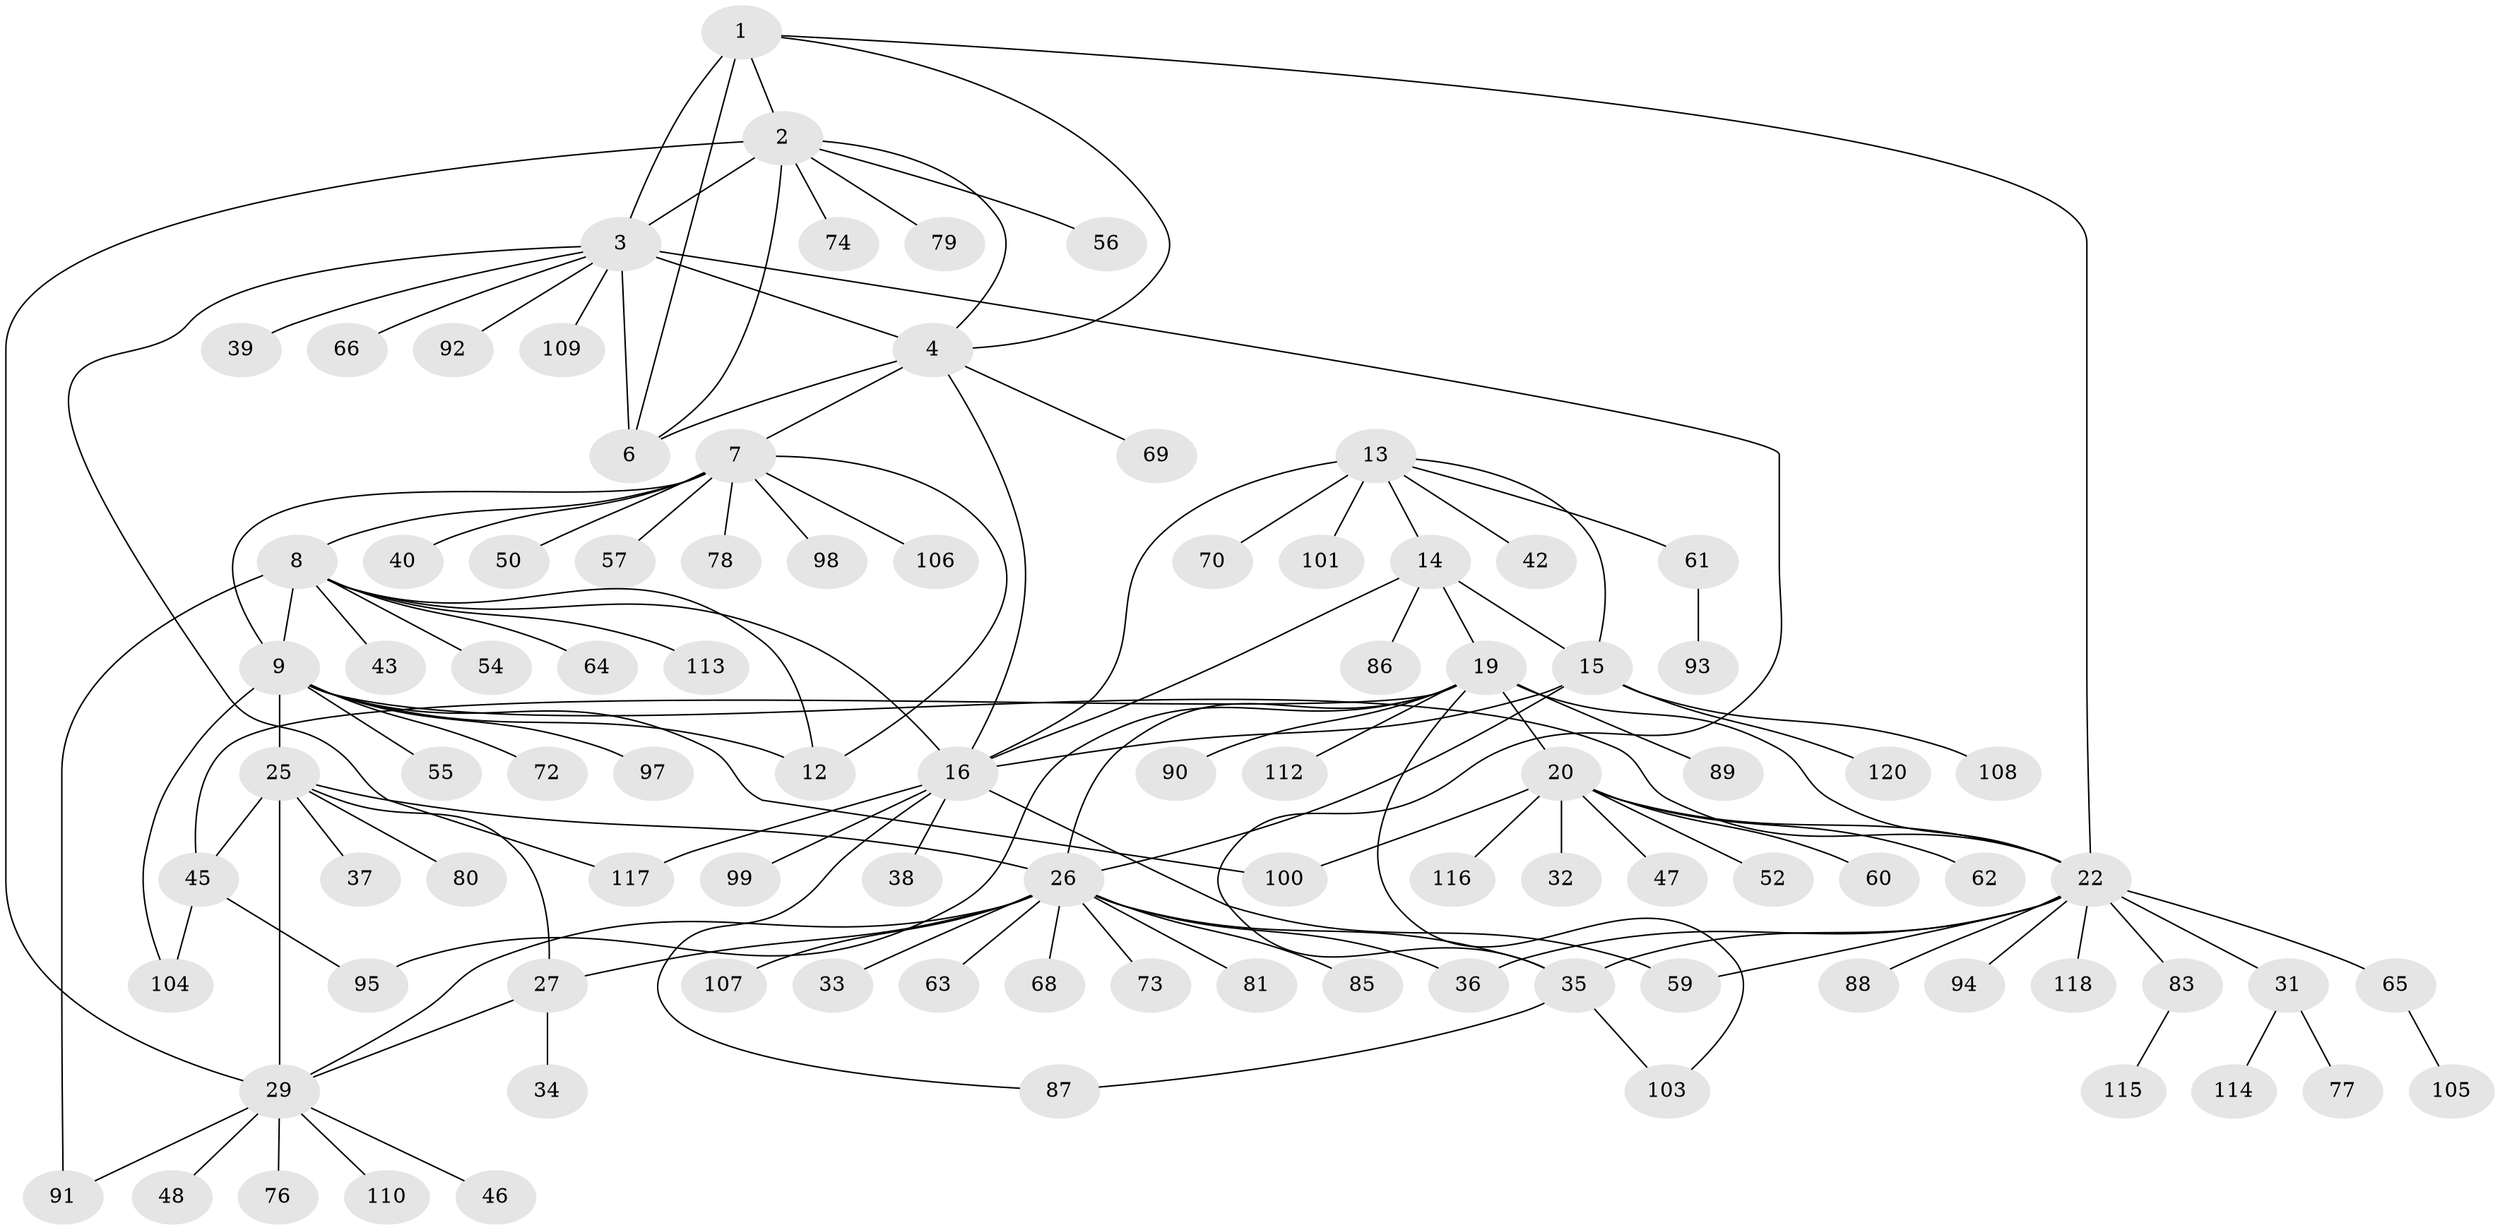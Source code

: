 // original degree distribution, {7: 0.058333333333333334, 10: 0.05, 9: 0.03333333333333333, 6: 0.03333333333333333, 11: 0.016666666666666666, 5: 0.008333333333333333, 8: 0.025, 13: 0.008333333333333333, 12: 0.016666666666666666, 3: 0.025, 1: 0.5833333333333334, 4: 0.016666666666666666, 2: 0.125}
// Generated by graph-tools (version 1.1) at 2025/42/03/06/25 10:42:11]
// undirected, 95 vertices, 128 edges
graph export_dot {
graph [start="1"]
  node [color=gray90,style=filled];
  1 [super="+75"];
  2 [super="+53"];
  3 [super="+5"];
  4 [super="+44"];
  6 [super="+96"];
  7 [super="+11"];
  8 [super="+58"];
  9 [super="+10"];
  12 [super="+71"];
  13 [super="+17"];
  14 [super="+119"];
  15 [super="+67"];
  16 [super="+18"];
  19 [super="+21"];
  20 [super="+24"];
  22 [super="+23"];
  25 [super="+28"];
  26 [super="+30"];
  27 [super="+111"];
  29 [super="+41"];
  31;
  32;
  33;
  34;
  35 [super="+49"];
  36;
  37;
  38;
  39 [super="+51"];
  40;
  42;
  43;
  45;
  46;
  47;
  48;
  50 [super="+84"];
  52;
  54;
  55;
  56 [super="+82"];
  57;
  59;
  60;
  61 [super="+102"];
  62;
  63;
  64;
  65;
  66;
  68;
  69;
  70;
  72;
  73;
  74;
  76;
  77;
  78;
  79;
  80;
  81;
  83;
  85;
  86;
  87;
  88;
  89;
  90;
  91;
  92;
  93;
  94;
  95;
  97;
  98;
  99;
  100;
  101;
  103;
  104;
  105;
  106;
  107;
  108;
  109;
  110;
  112;
  113;
  114;
  115;
  116;
  117;
  118;
  120;
  1 -- 2;
  1 -- 3 [weight=2];
  1 -- 4;
  1 -- 6;
  1 -- 22;
  2 -- 3 [weight=2];
  2 -- 4;
  2 -- 6;
  2 -- 29;
  2 -- 56;
  2 -- 74;
  2 -- 79;
  3 -- 4 [weight=2];
  3 -- 6 [weight=2];
  3 -- 39;
  3 -- 66;
  3 -- 92;
  3 -- 109;
  3 -- 117;
  3 -- 35;
  4 -- 6;
  4 -- 69;
  4 -- 7;
  4 -- 16;
  7 -- 8 [weight=2];
  7 -- 9 [weight=4];
  7 -- 12 [weight=2];
  7 -- 40;
  7 -- 106;
  7 -- 98;
  7 -- 78;
  7 -- 50;
  7 -- 57;
  8 -- 9 [weight=2];
  8 -- 12;
  8 -- 16;
  8 -- 43;
  8 -- 54;
  8 -- 91;
  8 -- 113;
  8 -- 64;
  9 -- 12 [weight=2];
  9 -- 55;
  9 -- 97;
  9 -- 100;
  9 -- 72;
  9 -- 104;
  9 -- 22;
  9 -- 25;
  13 -- 14 [weight=2];
  13 -- 15 [weight=2];
  13 -- 16 [weight=4];
  13 -- 101;
  13 -- 70;
  13 -- 42;
  13 -- 61;
  14 -- 15;
  14 -- 16 [weight=2];
  14 -- 19;
  14 -- 86;
  15 -- 16 [weight=2];
  15 -- 108;
  15 -- 120;
  15 -- 26;
  16 -- 99;
  16 -- 38;
  16 -- 117;
  16 -- 87;
  16 -- 59;
  19 -- 20 [weight=4];
  19 -- 22 [weight=4];
  19 -- 45;
  19 -- 90;
  19 -- 95;
  19 -- 103;
  19 -- 112;
  19 -- 89;
  19 -- 26;
  20 -- 22 [weight=4];
  20 -- 47;
  20 -- 60;
  20 -- 62;
  20 -- 100;
  20 -- 116;
  20 -- 32;
  20 -- 52;
  22 -- 31;
  22 -- 36;
  22 -- 59;
  22 -- 65;
  22 -- 83;
  22 -- 94;
  22 -- 118;
  22 -- 35;
  22 -- 88;
  25 -- 26 [weight=4];
  25 -- 27 [weight=2];
  25 -- 29 [weight=2];
  25 -- 37;
  25 -- 45;
  25 -- 80;
  26 -- 27 [weight=2];
  26 -- 29 [weight=2];
  26 -- 63;
  26 -- 81;
  26 -- 85;
  26 -- 107;
  26 -- 33;
  26 -- 35;
  26 -- 36;
  26 -- 68;
  26 -- 73;
  27 -- 29;
  27 -- 34;
  29 -- 46;
  29 -- 48;
  29 -- 76;
  29 -- 91;
  29 -- 110;
  31 -- 77;
  31 -- 114;
  35 -- 103;
  35 -- 87;
  45 -- 95;
  45 -- 104;
  61 -- 93;
  65 -- 105;
  83 -- 115;
}
